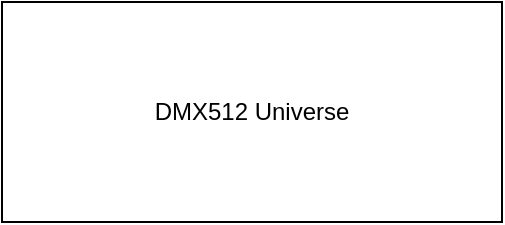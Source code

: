 <mxfile version="21.7.1" type="github">
  <diagram name="Page-1" id="shF8shhkMKsd_J-aFrly">
    <mxGraphModel dx="1728" dy="928" grid="1" gridSize="10" guides="1" tooltips="1" connect="1" arrows="1" fold="1" page="1" pageScale="1" pageWidth="850" pageHeight="1100" math="0" shadow="0">
      <root>
        <mxCell id="0" />
        <mxCell id="1" parent="0" />
        <mxCell id="lNHIe1rahEr5vsZYYmyg-1" value="DMX512 Universe" style="rounded=0;whiteSpace=wrap;html=1;" vertex="1" parent="1">
          <mxGeometry x="280" y="290" width="250" height="110" as="geometry" />
        </mxCell>
      </root>
    </mxGraphModel>
  </diagram>
</mxfile>
